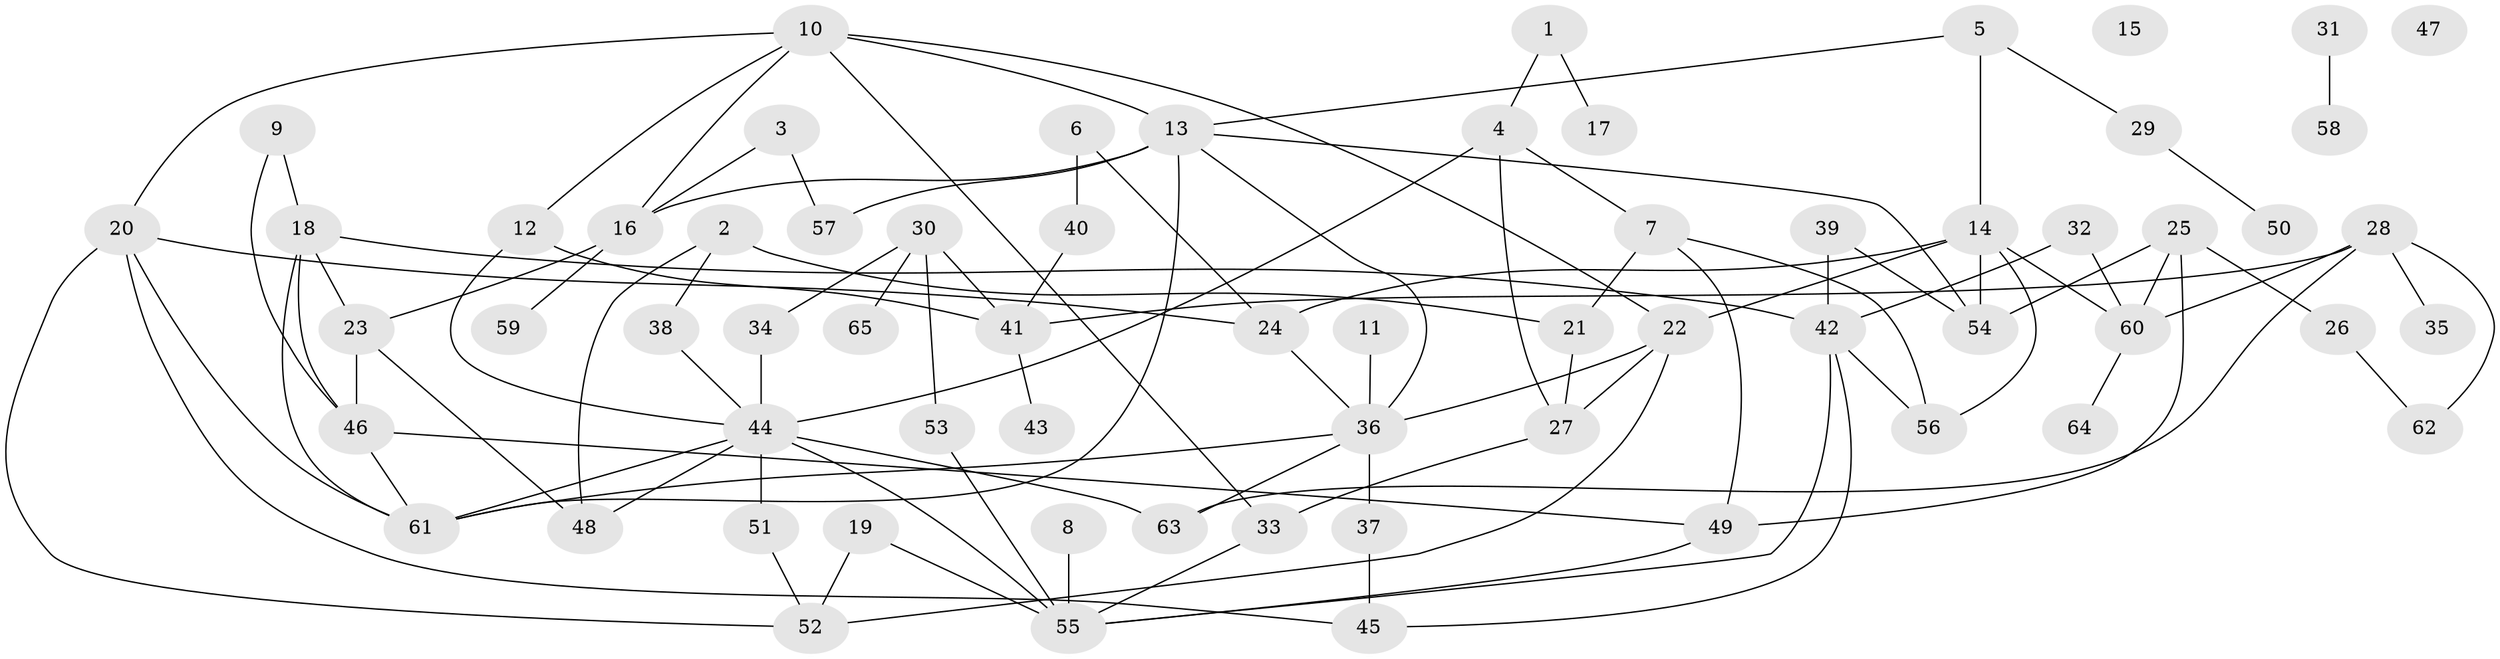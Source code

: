 // coarse degree distribution, {1: 0.18181818181818182, 3: 0.18181818181818182, 5: 0.11363636363636363, 12: 0.022727272727272728, 6: 0.045454545454545456, 7: 0.022727272727272728, 4: 0.1590909090909091, 2: 0.25, 8: 0.022727272727272728}
// Generated by graph-tools (version 1.1) at 2025/48/03/04/25 22:48:14]
// undirected, 65 vertices, 103 edges
graph export_dot {
  node [color=gray90,style=filled];
  1;
  2;
  3;
  4;
  5;
  6;
  7;
  8;
  9;
  10;
  11;
  12;
  13;
  14;
  15;
  16;
  17;
  18;
  19;
  20;
  21;
  22;
  23;
  24;
  25;
  26;
  27;
  28;
  29;
  30;
  31;
  32;
  33;
  34;
  35;
  36;
  37;
  38;
  39;
  40;
  41;
  42;
  43;
  44;
  45;
  46;
  47;
  48;
  49;
  50;
  51;
  52;
  53;
  54;
  55;
  56;
  57;
  58;
  59;
  60;
  61;
  62;
  63;
  64;
  65;
  1 -- 4;
  1 -- 17;
  2 -- 21;
  2 -- 38;
  2 -- 48;
  3 -- 16;
  3 -- 57;
  4 -- 7;
  4 -- 27;
  4 -- 44;
  5 -- 13;
  5 -- 14;
  5 -- 29;
  6 -- 24;
  6 -- 40;
  7 -- 21;
  7 -- 49;
  7 -- 56;
  8 -- 55;
  9 -- 18;
  9 -- 46;
  10 -- 12;
  10 -- 13;
  10 -- 16;
  10 -- 20;
  10 -- 22;
  10 -- 33;
  11 -- 36;
  12 -- 41;
  12 -- 44;
  13 -- 16;
  13 -- 36;
  13 -- 54;
  13 -- 57;
  13 -- 61;
  14 -- 22;
  14 -- 24;
  14 -- 54;
  14 -- 56;
  14 -- 60;
  16 -- 23;
  16 -- 59;
  18 -- 23;
  18 -- 42;
  18 -- 46;
  18 -- 61;
  19 -- 52;
  19 -- 55;
  20 -- 24;
  20 -- 45;
  20 -- 52;
  20 -- 61;
  21 -- 27;
  22 -- 27;
  22 -- 36;
  22 -- 52;
  23 -- 46;
  23 -- 48;
  24 -- 36;
  25 -- 26;
  25 -- 49;
  25 -- 54;
  25 -- 60;
  26 -- 62;
  27 -- 33;
  28 -- 35;
  28 -- 41;
  28 -- 60;
  28 -- 62;
  28 -- 63;
  29 -- 50;
  30 -- 34;
  30 -- 41;
  30 -- 53;
  30 -- 65;
  31 -- 58;
  32 -- 42;
  32 -- 60;
  33 -- 55;
  34 -- 44;
  36 -- 37;
  36 -- 61;
  36 -- 63;
  37 -- 45;
  38 -- 44;
  39 -- 42;
  39 -- 54;
  40 -- 41;
  41 -- 43;
  42 -- 45;
  42 -- 55;
  42 -- 56;
  44 -- 48;
  44 -- 51;
  44 -- 55;
  44 -- 61;
  44 -- 63;
  46 -- 49;
  46 -- 61;
  49 -- 55;
  51 -- 52;
  53 -- 55;
  60 -- 64;
}
